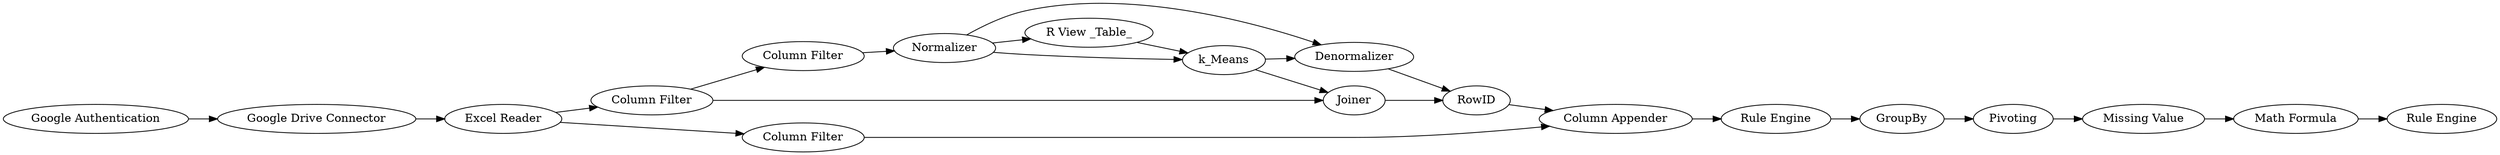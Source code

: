 digraph {
	2 [label=k_Means]
	12 [label=Normalizer]
	35 [label=Denormalizer]
	279 [label="Google Authentication"]
	281 [label="Google Drive Connector"]
	2028 [label="Excel Reader"]
	2030 [label=GroupBy]
	2031 [label="Rule Engine"]
	2032 [label=Pivoting]
	2033 [label="Math Formula"]
	2034 [label="Rule Engine"]
	2036 [label="Column Filter"]
	2048 [label="Column Filter"]
	2050 [label="Column Filter"]
	2053 [label="R View _Table_"]
	2054 [label=Joiner]
	2055 [label=RowID]
	2056 [label="Column Appender"]
	2082 [label="Missing Value"]
	2 -> 35
	2 -> 2054
	12 -> 2053
	12 -> 2
	12 -> 35
	35 -> 2055
	279 -> 281
	281 -> 2028
	2028 -> 2050
	2028 -> 2036
	2030 -> 2032
	2031 -> 2030
	2032 -> 2082
	2033 -> 2034
	2036 -> 2054
	2036 -> 2048
	2048 -> 12
	2050 -> 2056
	2053 -> 2
	2054 -> 2055
	2055 -> 2056
	2056 -> 2031
	2082 -> 2033
	rankdir=LR
}
